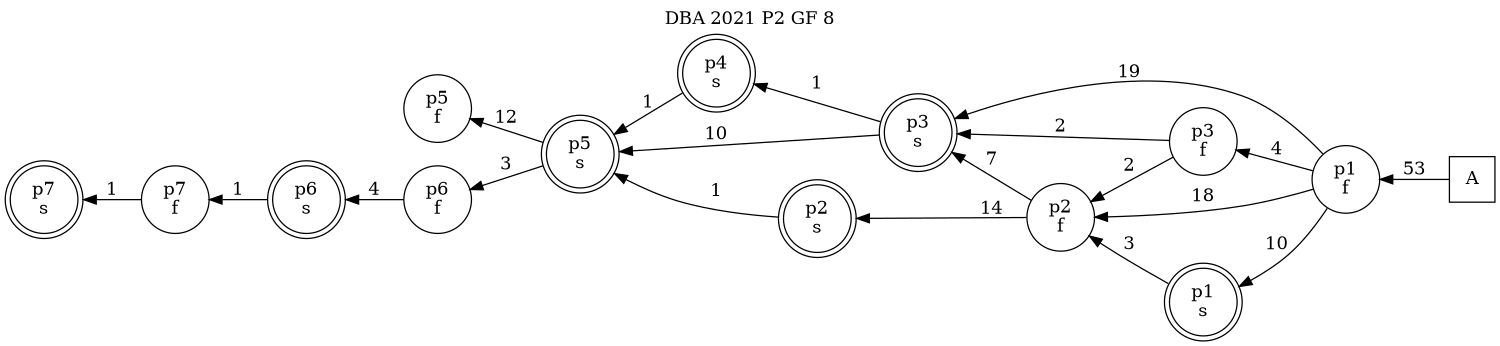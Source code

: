 digraph DBA_2021_P2_GF_8_GOOD {
labelloc="tl"
label= " DBA 2021 P2 GF 8 "
rankdir="RL";
graph [ size=" 10 , 10 !"]

"A" [shape="square" label="A"]
"p1_f" [shape="circle" label="p1
f"]
"p1_s" [shape="doublecircle" label="p1
s"]
"p2_f" [shape="circle" label="p2
f"]
"p3_s" [shape="doublecircle" label="p3
s"]
"p3_f" [shape="circle" label="p3
f"]
"p4_s" [shape="doublecircle" label="p4
s"]
"p5_s" [shape="doublecircle" label="p5
s"]
"p2_s" [shape="doublecircle" label="p2
s"]
"p5_f" [shape="circle" label="p5
f"]
"p6_f" [shape="circle" label="p6
f"]
"p6_s" [shape="doublecircle" label="p6
s"]
"p7_f" [shape="circle" label="p7
f"]
"p7_s" [shape="doublecircle" label="p7
s"]
"A" -> "p1_f" [ label=53]
"p1_f" -> "p1_s" [ label=10]
"p1_f" -> "p2_f" [ label=18]
"p1_f" -> "p3_s" [ label=19]
"p1_f" -> "p3_f" [ label=4]
"p1_s" -> "p2_f" [ label=3]
"p2_f" -> "p3_s" [ label=7]
"p2_f" -> "p2_s" [ label=14]
"p3_s" -> "p4_s" [ label=1]
"p3_s" -> "p5_s" [ label=10]
"p3_f" -> "p2_f" [ label=2]
"p3_f" -> "p3_s" [ label=2]
"p4_s" -> "p5_s" [ label=1]
"p5_s" -> "p5_f" [ label=12]
"p5_s" -> "p6_f" [ label=3]
"p2_s" -> "p5_s" [ label=1]
"p6_f" -> "p6_s" [ label=4]
"p6_s" -> "p7_f" [ label=1]
"p7_f" -> "p7_s" [ label=1]
}
